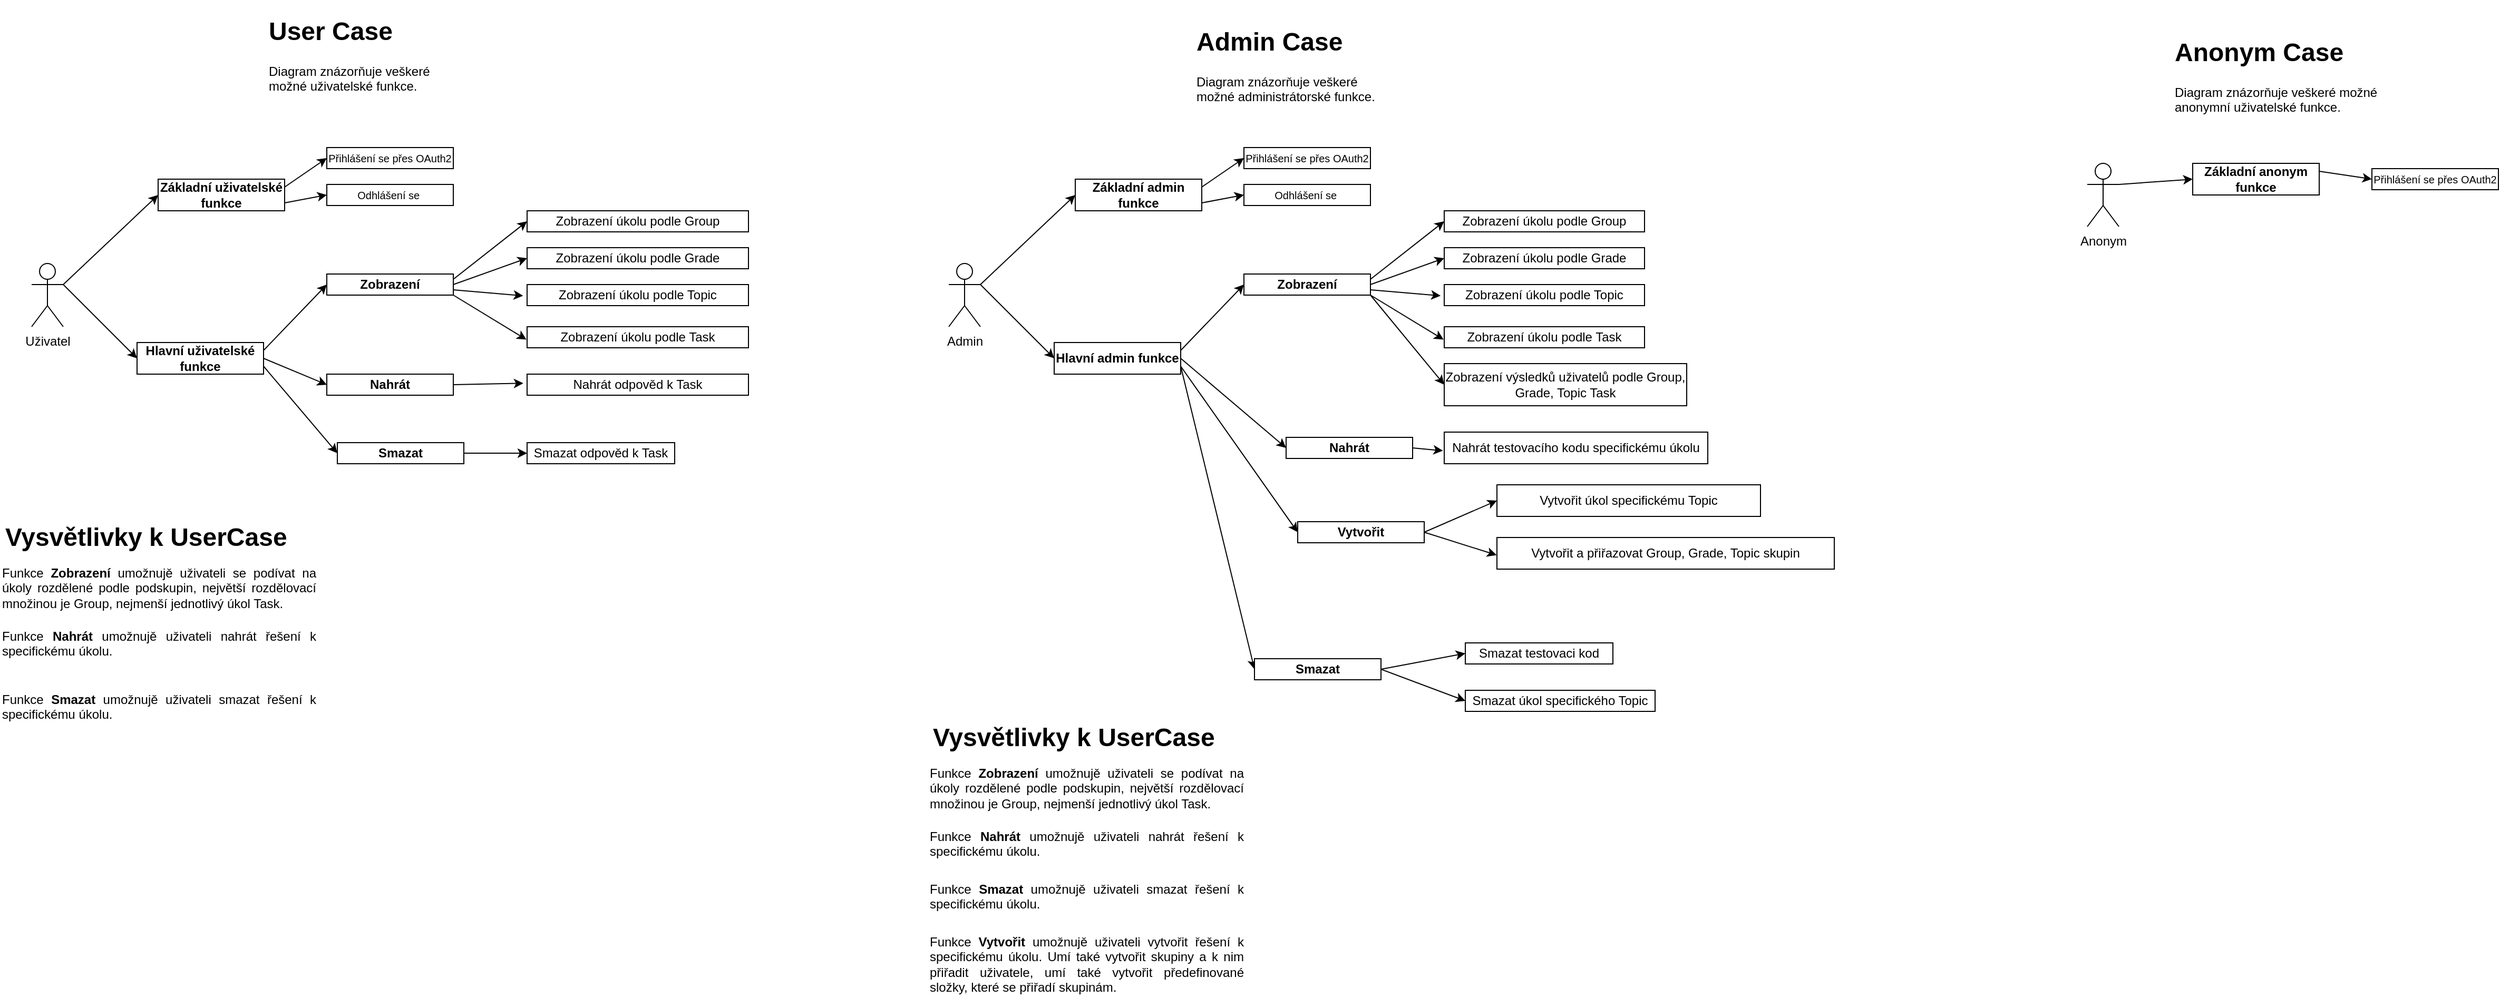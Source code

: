 <mxfile version="23.1.5" type="device">
  <diagram id="X76AQZg01dkvqSlvk8ne" name="Stránka-1">
    <mxGraphModel dx="3188" dy="1728" grid="1" gridSize="10" guides="1" tooltips="1" connect="1" arrows="1" fold="1" page="1" pageScale="1" pageWidth="827" pageHeight="1169" math="0" shadow="0">
      <root>
        <mxCell id="0" />
        <mxCell id="1" parent="0" />
        <mxCell id="ofv0AlbbvvJIHnWM1D2y-1" value="&lt;h1&gt;User Case&lt;/h1&gt;&lt;p&gt;Diagram znázorňuje veškeré možné uživatelské funkce.&lt;/p&gt;" style="text;html=1;spacing=5;spacingTop=-20;whiteSpace=wrap;overflow=hidden;rounded=0;" vertex="1" parent="1">
          <mxGeometry x="260" y="10" width="190" height="80" as="geometry" />
        </mxCell>
        <mxCell id="ofv0AlbbvvJIHnWM1D2y-9" style="rounded=0;orthogonalLoop=1;jettySize=auto;html=1;exitX=1;exitY=0.333;exitDx=0;exitDy=0;exitPerimeter=0;entryX=0;entryY=0.5;entryDx=0;entryDy=0;" edge="1" parent="1" source="ofv0AlbbvvJIHnWM1D2y-2" target="ofv0AlbbvvJIHnWM1D2y-7">
          <mxGeometry relative="1" as="geometry" />
        </mxCell>
        <mxCell id="ofv0AlbbvvJIHnWM1D2y-15" style="rounded=0;orthogonalLoop=1;jettySize=auto;html=1;exitX=1;exitY=0.333;exitDx=0;exitDy=0;exitPerimeter=0;entryX=0;entryY=0.5;entryDx=0;entryDy=0;" edge="1" parent="1" source="ofv0AlbbvvJIHnWM1D2y-2" target="ofv0AlbbvvJIHnWM1D2y-14">
          <mxGeometry relative="1" as="geometry" />
        </mxCell>
        <mxCell id="ofv0AlbbvvJIHnWM1D2y-2" value="Uživatel" style="shape=umlActor;verticalLabelPosition=bottom;verticalAlign=top;html=1;outlineConnect=0;" vertex="1" parent="1">
          <mxGeometry x="40" y="250" width="30" height="60" as="geometry" />
        </mxCell>
        <mxCell id="ofv0AlbbvvJIHnWM1D2y-12" style="rounded=0;orthogonalLoop=1;jettySize=auto;html=1;exitX=1;exitY=0.25;exitDx=0;exitDy=0;entryX=0;entryY=0.5;entryDx=0;entryDy=0;" edge="1" parent="1" source="ofv0AlbbvvJIHnWM1D2y-7" target="ofv0AlbbvvJIHnWM1D2y-10">
          <mxGeometry relative="1" as="geometry" />
        </mxCell>
        <mxCell id="ofv0AlbbvvJIHnWM1D2y-13" style="rounded=0;orthogonalLoop=1;jettySize=auto;html=1;exitX=1;exitY=0.75;exitDx=0;exitDy=0;entryX=0;entryY=0.5;entryDx=0;entryDy=0;" edge="1" parent="1" source="ofv0AlbbvvJIHnWM1D2y-7" target="ofv0AlbbvvJIHnWM1D2y-11">
          <mxGeometry relative="1" as="geometry" />
        </mxCell>
        <mxCell id="ofv0AlbbvvJIHnWM1D2y-7" value="&lt;b&gt;Základní uživatelské funkce&lt;/b&gt;" style="rounded=0;whiteSpace=wrap;html=1;" vertex="1" parent="1">
          <mxGeometry x="160" y="170" width="120" height="30" as="geometry" />
        </mxCell>
        <mxCell id="ofv0AlbbvvJIHnWM1D2y-10" value="&lt;font style=&quot;font-size: 10px;&quot;&gt;Přihlášení se přes OAuth2&lt;/font&gt;" style="rounded=0;whiteSpace=wrap;html=1;" vertex="1" parent="1">
          <mxGeometry x="320" y="140" width="120" height="20" as="geometry" />
        </mxCell>
        <mxCell id="ofv0AlbbvvJIHnWM1D2y-11" value="&lt;font style=&quot;font-size: 10px;&quot;&gt;Odhlášení se&amp;nbsp;&lt;/font&gt;" style="rounded=0;whiteSpace=wrap;html=1;" vertex="1" parent="1">
          <mxGeometry x="320" y="175" width="120" height="20" as="geometry" />
        </mxCell>
        <mxCell id="ofv0AlbbvvJIHnWM1D2y-17" style="rounded=0;orthogonalLoop=1;jettySize=auto;html=1;exitX=1;exitY=0.25;exitDx=0;exitDy=0;entryX=0;entryY=0.5;entryDx=0;entryDy=0;" edge="1" parent="1" source="ofv0AlbbvvJIHnWM1D2y-14" target="ofv0AlbbvvJIHnWM1D2y-16">
          <mxGeometry relative="1" as="geometry" />
        </mxCell>
        <mxCell id="ofv0AlbbvvJIHnWM1D2y-28" style="rounded=0;orthogonalLoop=1;jettySize=auto;html=1;exitX=1;exitY=0.5;exitDx=0;exitDy=0;entryX=0;entryY=0.5;entryDx=0;entryDy=0;" edge="1" parent="1" source="ofv0AlbbvvJIHnWM1D2y-14" target="ofv0AlbbvvJIHnWM1D2y-27">
          <mxGeometry relative="1" as="geometry" />
        </mxCell>
        <mxCell id="ofv0AlbbvvJIHnWM1D2y-31" style="rounded=0;orthogonalLoop=1;jettySize=auto;html=1;exitX=1;exitY=0.75;exitDx=0;exitDy=0;entryX=0;entryY=0.5;entryDx=0;entryDy=0;" edge="1" parent="1" source="ofv0AlbbvvJIHnWM1D2y-14" target="ofv0AlbbvvJIHnWM1D2y-32">
          <mxGeometry relative="1" as="geometry">
            <mxPoint x="300" y="450" as="targetPoint" />
          </mxGeometry>
        </mxCell>
        <mxCell id="ofv0AlbbvvJIHnWM1D2y-14" value="&lt;b&gt;Hlavní uživatelské funkce&lt;/b&gt;" style="rounded=0;whiteSpace=wrap;html=1;" vertex="1" parent="1">
          <mxGeometry x="140" y="325" width="120" height="30" as="geometry" />
        </mxCell>
        <mxCell id="ofv0AlbbvvJIHnWM1D2y-23" style="rounded=0;orthogonalLoop=1;jettySize=auto;html=1;exitX=1;exitY=0.25;exitDx=0;exitDy=0;entryX=0;entryY=0.5;entryDx=0;entryDy=0;" edge="1" parent="1" source="ofv0AlbbvvJIHnWM1D2y-16" target="ofv0AlbbvvJIHnWM1D2y-19">
          <mxGeometry relative="1" as="geometry" />
        </mxCell>
        <mxCell id="ofv0AlbbvvJIHnWM1D2y-24" style="rounded=0;orthogonalLoop=1;jettySize=auto;html=1;exitX=1;exitY=0.5;exitDx=0;exitDy=0;entryX=0;entryY=0.5;entryDx=0;entryDy=0;" edge="1" parent="1" source="ofv0AlbbvvJIHnWM1D2y-16" target="ofv0AlbbvvJIHnWM1D2y-20">
          <mxGeometry relative="1" as="geometry" />
        </mxCell>
        <mxCell id="ofv0AlbbvvJIHnWM1D2y-16" value="&lt;b&gt;Zobrazení&lt;/b&gt;" style="rounded=0;whiteSpace=wrap;html=1;" vertex="1" parent="1">
          <mxGeometry x="320" y="260" width="120" height="20" as="geometry" />
        </mxCell>
        <mxCell id="ofv0AlbbvvJIHnWM1D2y-19" value="&lt;span style=&quot;border-color: var(--border-color);&quot;&gt;Zobrazení úkolu&amp;nbsp;&lt;/span&gt;podle Group" style="rounded=0;whiteSpace=wrap;html=1;" vertex="1" parent="1">
          <mxGeometry x="510" y="200" width="210" height="20" as="geometry" />
        </mxCell>
        <mxCell id="ofv0AlbbvvJIHnWM1D2y-20" value="Zobrazení úkolu podle Grade" style="rounded=0;whiteSpace=wrap;html=1;" vertex="1" parent="1">
          <mxGeometry x="510" y="235" width="210" height="20" as="geometry" />
        </mxCell>
        <mxCell id="ofv0AlbbvvJIHnWM1D2y-21" value="Zobrazení úkolu podle Topic" style="rounded=0;whiteSpace=wrap;html=1;" vertex="1" parent="1">
          <mxGeometry x="510" y="270" width="210" height="20" as="geometry" />
        </mxCell>
        <mxCell id="ofv0AlbbvvJIHnWM1D2y-22" value="Zobrazení úkolu podle Task" style="rounded=0;whiteSpace=wrap;html=1;" vertex="1" parent="1">
          <mxGeometry x="510" y="310" width="210" height="20" as="geometry" />
        </mxCell>
        <mxCell id="ofv0AlbbvvJIHnWM1D2y-25" style="rounded=0;orthogonalLoop=1;jettySize=auto;html=1;exitX=1;exitY=0.75;exitDx=0;exitDy=0;entryX=-0.018;entryY=0.531;entryDx=0;entryDy=0;entryPerimeter=0;" edge="1" parent="1" source="ofv0AlbbvvJIHnWM1D2y-16" target="ofv0AlbbvvJIHnWM1D2y-21">
          <mxGeometry relative="1" as="geometry" />
        </mxCell>
        <mxCell id="ofv0AlbbvvJIHnWM1D2y-26" style="rounded=0;orthogonalLoop=1;jettySize=auto;html=1;exitX=1;exitY=1;exitDx=0;exitDy=0;entryX=-0.003;entryY=0.613;entryDx=0;entryDy=0;entryPerimeter=0;" edge="1" parent="1" source="ofv0AlbbvvJIHnWM1D2y-16" target="ofv0AlbbvvJIHnWM1D2y-22">
          <mxGeometry relative="1" as="geometry" />
        </mxCell>
        <mxCell id="ofv0AlbbvvJIHnWM1D2y-27" value="&lt;b&gt;Nahrát&lt;/b&gt;" style="rounded=0;whiteSpace=wrap;html=1;" vertex="1" parent="1">
          <mxGeometry x="320" y="355" width="120" height="20" as="geometry" />
        </mxCell>
        <mxCell id="ofv0AlbbvvJIHnWM1D2y-29" value="Nahrát odpověd k Task" style="rounded=0;whiteSpace=wrap;html=1;" vertex="1" parent="1">
          <mxGeometry x="510" y="355" width="210" height="20" as="geometry" />
        </mxCell>
        <mxCell id="ofv0AlbbvvJIHnWM1D2y-30" style="rounded=0;orthogonalLoop=1;jettySize=auto;html=1;exitX=1;exitY=0.5;exitDx=0;exitDy=0;entryX=-0.017;entryY=0.433;entryDx=0;entryDy=0;entryPerimeter=0;" edge="1" parent="1" source="ofv0AlbbvvJIHnWM1D2y-27" target="ofv0AlbbvvJIHnWM1D2y-29">
          <mxGeometry relative="1" as="geometry" />
        </mxCell>
        <mxCell id="ofv0AlbbvvJIHnWM1D2y-34" style="rounded=0;orthogonalLoop=1;jettySize=auto;html=1;exitX=1;exitY=0.5;exitDx=0;exitDy=0;entryX=0;entryY=0.5;entryDx=0;entryDy=0;" edge="1" parent="1" source="ofv0AlbbvvJIHnWM1D2y-32" target="ofv0AlbbvvJIHnWM1D2y-33">
          <mxGeometry relative="1" as="geometry" />
        </mxCell>
        <mxCell id="ofv0AlbbvvJIHnWM1D2y-32" value="&lt;b&gt;Smazat&lt;/b&gt;" style="rounded=0;whiteSpace=wrap;html=1;" vertex="1" parent="1">
          <mxGeometry x="330" y="420" width="120" height="20" as="geometry" />
        </mxCell>
        <mxCell id="ofv0AlbbvvJIHnWM1D2y-33" value="Smazat odpověd k Task" style="rounded=0;whiteSpace=wrap;html=1;" vertex="1" parent="1">
          <mxGeometry x="510" y="420" width="140" height="20" as="geometry" />
        </mxCell>
        <mxCell id="ofv0AlbbvvJIHnWM1D2y-35" value="&lt;h1&gt;Vysvětlivky k UserCase&lt;/h1&gt;&lt;p&gt;&lt;br&gt;&lt;/p&gt;" style="text;html=1;spacing=5;spacingTop=-20;whiteSpace=wrap;overflow=hidden;rounded=0;" vertex="1" parent="1">
          <mxGeometry x="10" y="490" width="290" height="40" as="geometry" />
        </mxCell>
        <mxCell id="ofv0AlbbvvJIHnWM1D2y-38" value="&lt;div style=&quot;text-align: justify;&quot;&gt;&lt;span style=&quot;background-color: initial;&quot;&gt;Funkce &lt;b&gt;Zobrazení&lt;/b&gt;&amp;nbsp;umožnujě uživateli se podívat na úkoly rozdělené podle podskupin, největší rozdělovací množinou je Group, nejmenší jednotlivý úkol Task.&lt;/span&gt;&lt;/div&gt;" style="text;html=1;align=left;verticalAlign=top;whiteSpace=wrap;rounded=0;" vertex="1" parent="1">
          <mxGeometry x="10" y="530" width="300" height="50" as="geometry" />
        </mxCell>
        <mxCell id="ofv0AlbbvvJIHnWM1D2y-39" value="&lt;div style=&quot;text-align: justify;&quot;&gt;&lt;span style=&quot;font-weight: normal;&quot;&gt;Funkce &lt;/span&gt;Nahrát&lt;span style=&quot;font-weight: normal;&quot;&gt;&amp;nbsp;umožnujě uživateli nahrát řešení k specifickému úkolu.&amp;nbsp;&lt;/span&gt;&lt;/div&gt;" style="text;html=1;align=left;verticalAlign=top;whiteSpace=wrap;rounded=0;fontStyle=1" vertex="1" parent="1">
          <mxGeometry x="10" y="590" width="300" height="50" as="geometry" />
        </mxCell>
        <mxCell id="ofv0AlbbvvJIHnWM1D2y-40" value="&lt;div style=&quot;text-align: justify;&quot;&gt;&lt;span style=&quot;font-weight: normal;&quot;&gt;Funkce &lt;/span&gt;Smazat&amp;nbsp;&lt;span style=&quot;font-weight: normal;&quot;&gt;umožnujě uživateli smazat řešení k specifickému úkolu.&amp;nbsp;&lt;/span&gt;&lt;/div&gt;" style="text;html=1;align=left;verticalAlign=top;whiteSpace=wrap;rounded=0;fontStyle=1" vertex="1" parent="1">
          <mxGeometry x="10" y="650" width="300" height="40" as="geometry" />
        </mxCell>
        <mxCell id="ofv0AlbbvvJIHnWM1D2y-72" style="rounded=0;orthogonalLoop=1;jettySize=auto;html=1;exitX=1;exitY=0.333;exitDx=0;exitDy=0;exitPerimeter=0;entryX=0;entryY=0.5;entryDx=0;entryDy=0;" edge="1" parent="1" source="ofv0AlbbvvJIHnWM1D2y-74" target="ofv0AlbbvvJIHnWM1D2y-77">
          <mxGeometry relative="1" as="geometry" />
        </mxCell>
        <mxCell id="ofv0AlbbvvJIHnWM1D2y-73" style="rounded=0;orthogonalLoop=1;jettySize=auto;html=1;exitX=1;exitY=0.333;exitDx=0;exitDy=0;exitPerimeter=0;entryX=0;entryY=0.5;entryDx=0;entryDy=0;" edge="1" parent="1" source="ofv0AlbbvvJIHnWM1D2y-74" target="ofv0AlbbvvJIHnWM1D2y-83">
          <mxGeometry relative="1" as="geometry" />
        </mxCell>
        <mxCell id="ofv0AlbbvvJIHnWM1D2y-74" value="Admin" style="shape=umlActor;verticalLabelPosition=bottom;verticalAlign=top;html=1;outlineConnect=0;" vertex="1" parent="1">
          <mxGeometry x="910" y="250" width="30" height="60" as="geometry" />
        </mxCell>
        <mxCell id="ofv0AlbbvvJIHnWM1D2y-75" style="rounded=0;orthogonalLoop=1;jettySize=auto;html=1;exitX=1;exitY=0.25;exitDx=0;exitDy=0;entryX=0;entryY=0.5;entryDx=0;entryDy=0;" edge="1" parent="1" source="ofv0AlbbvvJIHnWM1D2y-77" target="ofv0AlbbvvJIHnWM1D2y-78">
          <mxGeometry relative="1" as="geometry" />
        </mxCell>
        <mxCell id="ofv0AlbbvvJIHnWM1D2y-76" style="rounded=0;orthogonalLoop=1;jettySize=auto;html=1;exitX=1;exitY=0.75;exitDx=0;exitDy=0;entryX=0;entryY=0.5;entryDx=0;entryDy=0;" edge="1" parent="1" source="ofv0AlbbvvJIHnWM1D2y-77" target="ofv0AlbbvvJIHnWM1D2y-79">
          <mxGeometry relative="1" as="geometry" />
        </mxCell>
        <mxCell id="ofv0AlbbvvJIHnWM1D2y-77" value="&lt;b&gt;Základní admin funkce&lt;/b&gt;" style="rounded=0;whiteSpace=wrap;html=1;" vertex="1" parent="1">
          <mxGeometry x="1030" y="170" width="120" height="30" as="geometry" />
        </mxCell>
        <mxCell id="ofv0AlbbvvJIHnWM1D2y-78" value="&lt;font style=&quot;font-size: 10px;&quot;&gt;Přihlášení se přes OAuth2&lt;/font&gt;" style="rounded=0;whiteSpace=wrap;html=1;" vertex="1" parent="1">
          <mxGeometry x="1190" y="140" width="120" height="20" as="geometry" />
        </mxCell>
        <mxCell id="ofv0AlbbvvJIHnWM1D2y-79" value="&lt;font style=&quot;font-size: 10px;&quot;&gt;Odhlášení se&amp;nbsp;&lt;/font&gt;" style="rounded=0;whiteSpace=wrap;html=1;" vertex="1" parent="1">
          <mxGeometry x="1190" y="175" width="120" height="20" as="geometry" />
        </mxCell>
        <mxCell id="ofv0AlbbvvJIHnWM1D2y-80" style="rounded=0;orthogonalLoop=1;jettySize=auto;html=1;exitX=1;exitY=0.25;exitDx=0;exitDy=0;entryX=0;entryY=0.5;entryDx=0;entryDy=0;" edge="1" parent="1" source="ofv0AlbbvvJIHnWM1D2y-83" target="ofv0AlbbvvJIHnWM1D2y-86">
          <mxGeometry relative="1" as="geometry" />
        </mxCell>
        <mxCell id="ofv0AlbbvvJIHnWM1D2y-81" style="rounded=0;orthogonalLoop=1;jettySize=auto;html=1;exitX=1;exitY=0.5;exitDx=0;exitDy=0;entryX=0;entryY=0.5;entryDx=0;entryDy=0;" edge="1" parent="1" source="ofv0AlbbvvJIHnWM1D2y-83" target="ofv0AlbbvvJIHnWM1D2y-93">
          <mxGeometry relative="1" as="geometry" />
        </mxCell>
        <mxCell id="ofv0AlbbvvJIHnWM1D2y-82" style="rounded=0;orthogonalLoop=1;jettySize=auto;html=1;exitX=1;exitY=0.75;exitDx=0;exitDy=0;entryX=0;entryY=0.5;entryDx=0;entryDy=0;" edge="1" parent="1" source="ofv0AlbbvvJIHnWM1D2y-83" target="ofv0AlbbvvJIHnWM1D2y-97">
          <mxGeometry relative="1" as="geometry">
            <mxPoint x="1170" y="450" as="targetPoint" />
          </mxGeometry>
        </mxCell>
        <mxCell id="ofv0AlbbvvJIHnWM1D2y-107" style="rounded=0;orthogonalLoop=1;jettySize=auto;html=1;exitX=1;exitY=0.75;exitDx=0;exitDy=0;entryX=0;entryY=0.5;entryDx=0;entryDy=0;" edge="1" parent="1" source="ofv0AlbbvvJIHnWM1D2y-83" target="ofv0AlbbvvJIHnWM1D2y-108">
          <mxGeometry relative="1" as="geometry">
            <mxPoint x="1220" y="470" as="targetPoint" />
          </mxGeometry>
        </mxCell>
        <mxCell id="ofv0AlbbvvJIHnWM1D2y-83" value="&lt;b&gt;Hlavní admin funkce&lt;/b&gt;" style="rounded=0;whiteSpace=wrap;html=1;" vertex="1" parent="1">
          <mxGeometry x="1010" y="325" width="120" height="30" as="geometry" />
        </mxCell>
        <mxCell id="ofv0AlbbvvJIHnWM1D2y-84" style="rounded=0;orthogonalLoop=1;jettySize=auto;html=1;exitX=1;exitY=0.25;exitDx=0;exitDy=0;entryX=0;entryY=0.5;entryDx=0;entryDy=0;" edge="1" parent="1" source="ofv0AlbbvvJIHnWM1D2y-86" target="ofv0AlbbvvJIHnWM1D2y-87">
          <mxGeometry relative="1" as="geometry" />
        </mxCell>
        <mxCell id="ofv0AlbbvvJIHnWM1D2y-85" style="rounded=0;orthogonalLoop=1;jettySize=auto;html=1;exitX=1;exitY=0.5;exitDx=0;exitDy=0;entryX=0;entryY=0.5;entryDx=0;entryDy=0;" edge="1" parent="1" source="ofv0AlbbvvJIHnWM1D2y-86" target="ofv0AlbbvvJIHnWM1D2y-88">
          <mxGeometry relative="1" as="geometry" />
        </mxCell>
        <mxCell id="ofv0AlbbvvJIHnWM1D2y-104" style="rounded=0;orthogonalLoop=1;jettySize=auto;html=1;exitX=1;exitY=1;exitDx=0;exitDy=0;entryX=0;entryY=0.5;entryDx=0;entryDy=0;" edge="1" parent="1" source="ofv0AlbbvvJIHnWM1D2y-86" target="ofv0AlbbvvJIHnWM1D2y-105">
          <mxGeometry relative="1" as="geometry">
            <mxPoint x="1380" y="360" as="targetPoint" />
          </mxGeometry>
        </mxCell>
        <mxCell id="ofv0AlbbvvJIHnWM1D2y-86" value="&lt;b&gt;Zobrazení&lt;/b&gt;" style="rounded=0;whiteSpace=wrap;html=1;" vertex="1" parent="1">
          <mxGeometry x="1190" y="260" width="120" height="20" as="geometry" />
        </mxCell>
        <mxCell id="ofv0AlbbvvJIHnWM1D2y-87" value="&lt;span style=&quot;border-color: var(--border-color);&quot;&gt;Zobrazení úkolu&amp;nbsp;&lt;/span&gt;podle Group" style="rounded=0;whiteSpace=wrap;html=1;" vertex="1" parent="1">
          <mxGeometry x="1380" y="200" width="190" height="20" as="geometry" />
        </mxCell>
        <mxCell id="ofv0AlbbvvJIHnWM1D2y-88" value="Zobrazení úkolu podle Grade" style="rounded=0;whiteSpace=wrap;html=1;" vertex="1" parent="1">
          <mxGeometry x="1380" y="235" width="190" height="20" as="geometry" />
        </mxCell>
        <mxCell id="ofv0AlbbvvJIHnWM1D2y-89" value="Zobrazení úkolu podle Topic" style="rounded=0;whiteSpace=wrap;html=1;" vertex="1" parent="1">
          <mxGeometry x="1380" y="270" width="190" height="20" as="geometry" />
        </mxCell>
        <mxCell id="ofv0AlbbvvJIHnWM1D2y-90" value="Zobrazení úkolu podle Task" style="rounded=0;whiteSpace=wrap;html=1;" vertex="1" parent="1">
          <mxGeometry x="1380" y="310" width="190" height="20" as="geometry" />
        </mxCell>
        <mxCell id="ofv0AlbbvvJIHnWM1D2y-91" style="rounded=0;orthogonalLoop=1;jettySize=auto;html=1;exitX=1;exitY=0.75;exitDx=0;exitDy=0;entryX=-0.018;entryY=0.531;entryDx=0;entryDy=0;entryPerimeter=0;" edge="1" parent="1" source="ofv0AlbbvvJIHnWM1D2y-86" target="ofv0AlbbvvJIHnWM1D2y-89">
          <mxGeometry relative="1" as="geometry" />
        </mxCell>
        <mxCell id="ofv0AlbbvvJIHnWM1D2y-92" style="rounded=0;orthogonalLoop=1;jettySize=auto;html=1;exitX=1;exitY=1;exitDx=0;exitDy=0;entryX=-0.003;entryY=0.613;entryDx=0;entryDy=0;entryPerimeter=0;" edge="1" parent="1" source="ofv0AlbbvvJIHnWM1D2y-86" target="ofv0AlbbvvJIHnWM1D2y-90">
          <mxGeometry relative="1" as="geometry" />
        </mxCell>
        <mxCell id="ofv0AlbbvvJIHnWM1D2y-93" value="&lt;b&gt;Nahrát&lt;/b&gt;" style="rounded=0;whiteSpace=wrap;html=1;" vertex="1" parent="1">
          <mxGeometry x="1230" y="415" width="120" height="20" as="geometry" />
        </mxCell>
        <mxCell id="ofv0AlbbvvJIHnWM1D2y-94" value="Nahrát testovacího kodu specifickému úkolu" style="rounded=0;whiteSpace=wrap;html=1;" vertex="1" parent="1">
          <mxGeometry x="1380" y="410" width="250" height="30" as="geometry" />
        </mxCell>
        <mxCell id="ofv0AlbbvvJIHnWM1D2y-95" style="rounded=0;orthogonalLoop=1;jettySize=auto;html=1;exitX=1;exitY=0.5;exitDx=0;exitDy=0;entryX=-0.005;entryY=0.589;entryDx=0;entryDy=0;entryPerimeter=0;" edge="1" parent="1" source="ofv0AlbbvvJIHnWM1D2y-93" target="ofv0AlbbvvJIHnWM1D2y-94">
          <mxGeometry relative="1" as="geometry" />
        </mxCell>
        <mxCell id="ofv0AlbbvvJIHnWM1D2y-96" style="rounded=0;orthogonalLoop=1;jettySize=auto;html=1;exitX=1;exitY=0.5;exitDx=0;exitDy=0;entryX=0;entryY=0.5;entryDx=0;entryDy=0;" edge="1" parent="1" source="ofv0AlbbvvJIHnWM1D2y-97" target="ofv0AlbbvvJIHnWM1D2y-98">
          <mxGeometry relative="1" as="geometry" />
        </mxCell>
        <mxCell id="ofv0AlbbvvJIHnWM1D2y-112" style="rounded=0;orthogonalLoop=1;jettySize=auto;html=1;exitX=1;exitY=0.5;exitDx=0;exitDy=0;entryX=0;entryY=0.5;entryDx=0;entryDy=0;" edge="1" parent="1" source="ofv0AlbbvvJIHnWM1D2y-97" target="ofv0AlbbvvJIHnWM1D2y-111">
          <mxGeometry relative="1" as="geometry" />
        </mxCell>
        <mxCell id="ofv0AlbbvvJIHnWM1D2y-97" value="&lt;b&gt;Smazat&lt;/b&gt;" style="rounded=0;whiteSpace=wrap;html=1;" vertex="1" parent="1">
          <mxGeometry x="1200" y="625" width="120" height="20" as="geometry" />
        </mxCell>
        <mxCell id="ofv0AlbbvvJIHnWM1D2y-98" value="Smazat testovaci kod" style="rounded=0;whiteSpace=wrap;html=1;" vertex="1" parent="1">
          <mxGeometry x="1400" y="610" width="140" height="20" as="geometry" />
        </mxCell>
        <mxCell id="ofv0AlbbvvJIHnWM1D2y-99" value="&lt;h1&gt;Vysvětlivky k UserCase&lt;/h1&gt;&lt;p&gt;&lt;br&gt;&lt;/p&gt;" style="text;html=1;spacing=5;spacingTop=-20;whiteSpace=wrap;overflow=hidden;rounded=0;" vertex="1" parent="1">
          <mxGeometry x="890" y="680" width="290" height="40" as="geometry" />
        </mxCell>
        <mxCell id="ofv0AlbbvvJIHnWM1D2y-100" value="&lt;div style=&quot;text-align: justify;&quot;&gt;&lt;span style=&quot;background-color: initial;&quot;&gt;Funkce &lt;b&gt;Zobrazení&lt;/b&gt;&amp;nbsp;umožnujě uživateli se podívat na úkoly rozdělené podle podskupin, největší rozdělovací množinou je Group, nejmenší jednotlivý úkol Task.&lt;/span&gt;&lt;/div&gt;" style="text;html=1;align=left;verticalAlign=top;whiteSpace=wrap;rounded=0;" vertex="1" parent="1">
          <mxGeometry x="890" y="720" width="300" height="50" as="geometry" />
        </mxCell>
        <mxCell id="ofv0AlbbvvJIHnWM1D2y-101" value="&lt;div style=&quot;text-align: justify;&quot;&gt;&lt;span style=&quot;font-weight: normal;&quot;&gt;Funkce &lt;/span&gt;Nahrát&lt;span style=&quot;font-weight: normal;&quot;&gt;&amp;nbsp;umožnujě uživateli nahrát řešení k specifickému úkolu.&amp;nbsp;&lt;/span&gt;&lt;/div&gt;" style="text;html=1;align=left;verticalAlign=top;whiteSpace=wrap;rounded=0;fontStyle=1" vertex="1" parent="1">
          <mxGeometry x="890" y="780" width="300" height="50" as="geometry" />
        </mxCell>
        <mxCell id="ofv0AlbbvvJIHnWM1D2y-102" value="&lt;div style=&quot;text-align: justify;&quot;&gt;&lt;span style=&quot;font-weight: normal;&quot;&gt;Funkce &lt;/span&gt;Smazat&amp;nbsp;&lt;span style=&quot;font-weight: normal;&quot;&gt;umožnujě uživateli smazat řešení k specifickému úkolu.&amp;nbsp;&lt;/span&gt;&lt;/div&gt;" style="text;html=1;align=left;verticalAlign=top;whiteSpace=wrap;rounded=0;fontStyle=1" vertex="1" parent="1">
          <mxGeometry x="890" y="830" width="300" height="40" as="geometry" />
        </mxCell>
        <mxCell id="ofv0AlbbvvJIHnWM1D2y-103" value="&lt;h1&gt;Admin Case&lt;/h1&gt;&lt;p&gt;Diagram znázorňuje veškeré možné administrátorské funkce.&lt;/p&gt;" style="text;html=1;spacing=5;spacingTop=-20;whiteSpace=wrap;overflow=hidden;rounded=0;" vertex="1" parent="1">
          <mxGeometry x="1140" y="20" width="190" height="80" as="geometry" />
        </mxCell>
        <mxCell id="ofv0AlbbvvJIHnWM1D2y-105" value="Zobrazení výsledků uživatelů podle Group, Grade, Topic Task" style="rounded=0;whiteSpace=wrap;html=1;" vertex="1" parent="1">
          <mxGeometry x="1380" y="345" width="230" height="40" as="geometry" />
        </mxCell>
        <mxCell id="ofv0AlbbvvJIHnWM1D2y-110" style="rounded=0;orthogonalLoop=1;jettySize=auto;html=1;exitX=1;exitY=0.5;exitDx=0;exitDy=0;entryX=0;entryY=0.5;entryDx=0;entryDy=0;" edge="1" parent="1" source="ofv0AlbbvvJIHnWM1D2y-108" target="ofv0AlbbvvJIHnWM1D2y-109">
          <mxGeometry relative="1" as="geometry" />
        </mxCell>
        <mxCell id="ofv0AlbbvvJIHnWM1D2y-108" value="&lt;b&gt;Vytvořit&lt;/b&gt;" style="rounded=0;whiteSpace=wrap;html=1;" vertex="1" parent="1">
          <mxGeometry x="1241" y="495" width="120" height="20" as="geometry" />
        </mxCell>
        <mxCell id="ofv0AlbbvvJIHnWM1D2y-109" value="Vytvořit úkol specifickému Topic" style="rounded=0;whiteSpace=wrap;html=1;" vertex="1" parent="1">
          <mxGeometry x="1430" y="460" width="250" height="30" as="geometry" />
        </mxCell>
        <mxCell id="ofv0AlbbvvJIHnWM1D2y-111" value="Smazat úkol specifického Topic" style="rounded=0;whiteSpace=wrap;html=1;" vertex="1" parent="1">
          <mxGeometry x="1400" y="655" width="180" height="20" as="geometry" />
        </mxCell>
        <mxCell id="ofv0AlbbvvJIHnWM1D2y-113" value="Vytvořit a přiřazovat Group, Grade, Topic skupin" style="rounded=0;whiteSpace=wrap;html=1;" vertex="1" parent="1">
          <mxGeometry x="1430" y="510" width="320" height="30" as="geometry" />
        </mxCell>
        <mxCell id="ofv0AlbbvvJIHnWM1D2y-114" style="rounded=0;orthogonalLoop=1;jettySize=auto;html=1;exitX=1;exitY=0.5;exitDx=0;exitDy=0;entryX=-0.001;entryY=0.556;entryDx=0;entryDy=0;entryPerimeter=0;" edge="1" parent="1" source="ofv0AlbbvvJIHnWM1D2y-108" target="ofv0AlbbvvJIHnWM1D2y-113">
          <mxGeometry relative="1" as="geometry" />
        </mxCell>
        <mxCell id="ofv0AlbbvvJIHnWM1D2y-115" value="&lt;div style=&quot;text-align: justify;&quot;&gt;&lt;span style=&quot;font-weight: normal;&quot;&gt;Funkce &lt;/span&gt;Vytvořit&amp;nbsp;&lt;span style=&quot;font-weight: normal;&quot;&gt;umožnujě uživateli vytvořit řešení k specifickému úkolu. Umí také vytvořit skupiny a k nim přiřadit uživatele, umí také vytvořit předefinované složky, které se přiřadí skupinám.&lt;/span&gt;&lt;/div&gt;" style="text;html=1;align=left;verticalAlign=top;whiteSpace=wrap;rounded=0;fontStyle=1" vertex="1" parent="1">
          <mxGeometry x="890" y="880" width="300" height="40" as="geometry" />
        </mxCell>
        <mxCell id="ofv0AlbbvvJIHnWM1D2y-116" value="&lt;h1&gt;Anonym Case&lt;/h1&gt;&lt;p&gt;Diagram znázorňuje veškeré možné anonymní uživatelské funkce.&lt;/p&gt;" style="text;html=1;spacing=5;spacingTop=-20;whiteSpace=wrap;overflow=hidden;rounded=0;" vertex="1" parent="1">
          <mxGeometry x="2068" y="30" width="212" height="80" as="geometry" />
        </mxCell>
        <mxCell id="ofv0AlbbvvJIHnWM1D2y-117" style="rounded=0;orthogonalLoop=1;jettySize=auto;html=1;exitX=1;exitY=0.333;exitDx=0;exitDy=0;exitPerimeter=0;entryX=0;entryY=0.5;entryDx=0;entryDy=0;" edge="1" parent="1" source="ofv0AlbbvvJIHnWM1D2y-119" target="ofv0AlbbvvJIHnWM1D2y-122">
          <mxGeometry relative="1" as="geometry" />
        </mxCell>
        <mxCell id="ofv0AlbbvvJIHnWM1D2y-119" value="Anonym" style="shape=umlActor;verticalLabelPosition=bottom;verticalAlign=top;html=1;outlineConnect=0;" vertex="1" parent="1">
          <mxGeometry x="1990" y="155" width="30" height="60" as="geometry" />
        </mxCell>
        <mxCell id="ofv0AlbbvvJIHnWM1D2y-120" style="rounded=0;orthogonalLoop=1;jettySize=auto;html=1;exitX=1;exitY=0.25;exitDx=0;exitDy=0;entryX=0;entryY=0.5;entryDx=0;entryDy=0;" edge="1" parent="1" source="ofv0AlbbvvJIHnWM1D2y-122" target="ofv0AlbbvvJIHnWM1D2y-123">
          <mxGeometry relative="1" as="geometry" />
        </mxCell>
        <mxCell id="ofv0AlbbvvJIHnWM1D2y-122" value="&lt;b&gt;Základní anonym funkce&lt;/b&gt;" style="rounded=0;whiteSpace=wrap;html=1;" vertex="1" parent="1">
          <mxGeometry x="2090" y="155" width="120" height="30" as="geometry" />
        </mxCell>
        <mxCell id="ofv0AlbbvvJIHnWM1D2y-123" value="&lt;font style=&quot;font-size: 10px;&quot;&gt;Přihlášení se přes OAuth2&lt;/font&gt;" style="rounded=0;whiteSpace=wrap;html=1;" vertex="1" parent="1">
          <mxGeometry x="2260" y="160" width="120" height="20" as="geometry" />
        </mxCell>
      </root>
    </mxGraphModel>
  </diagram>
</mxfile>
